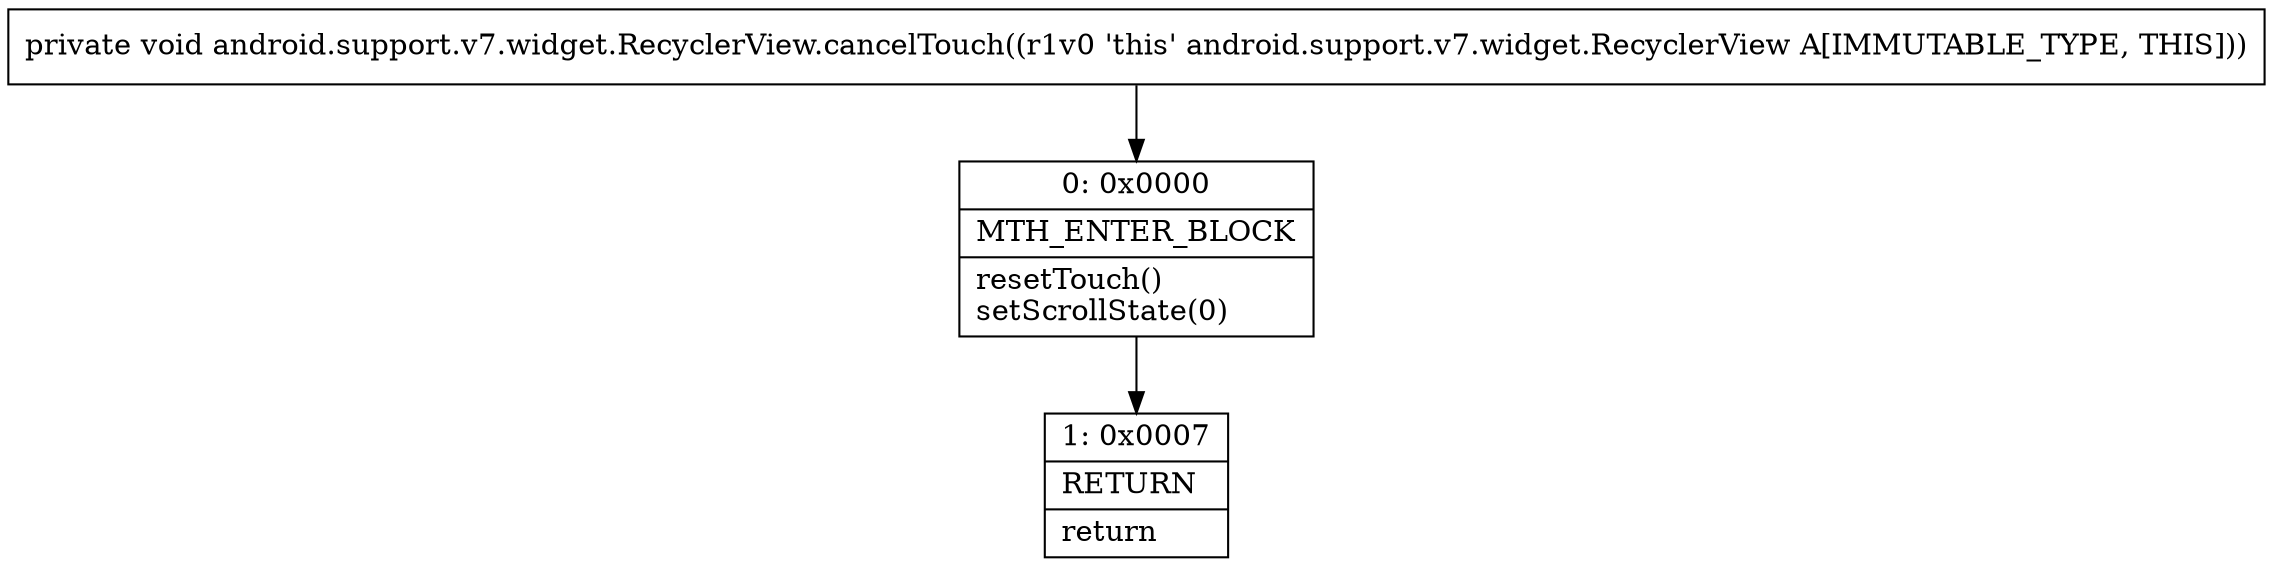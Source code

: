 digraph "CFG forandroid.support.v7.widget.RecyclerView.cancelTouch()V" {
Node_0 [shape=record,label="{0\:\ 0x0000|MTH_ENTER_BLOCK\l|resetTouch()\lsetScrollState(0)\l}"];
Node_1 [shape=record,label="{1\:\ 0x0007|RETURN\l|return\l}"];
MethodNode[shape=record,label="{private void android.support.v7.widget.RecyclerView.cancelTouch((r1v0 'this' android.support.v7.widget.RecyclerView A[IMMUTABLE_TYPE, THIS])) }"];
MethodNode -> Node_0;
Node_0 -> Node_1;
}

